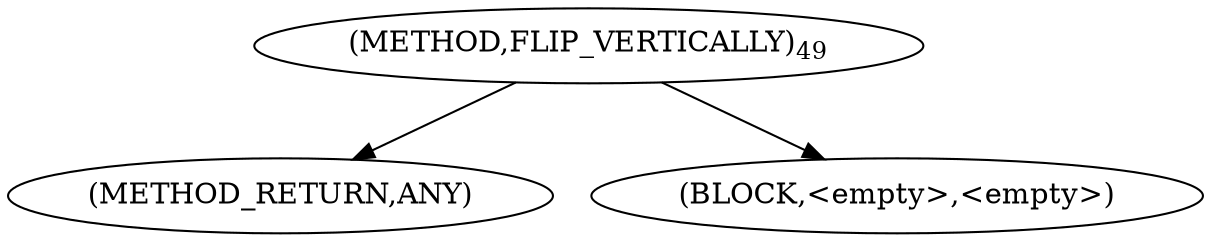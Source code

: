 digraph "FLIP_VERTICALLY" {  
"100624" [label = <(METHOD,FLIP_VERTICALLY)<SUB>49</SUB>> ]
"100625" [label = <(METHOD_RETURN,ANY)> ]
"100626" [label = <(BLOCK,&lt;empty&gt;,&lt;empty&gt;)> ]
  "100624" -> "100625" 
  "100624" -> "100626" 
}
